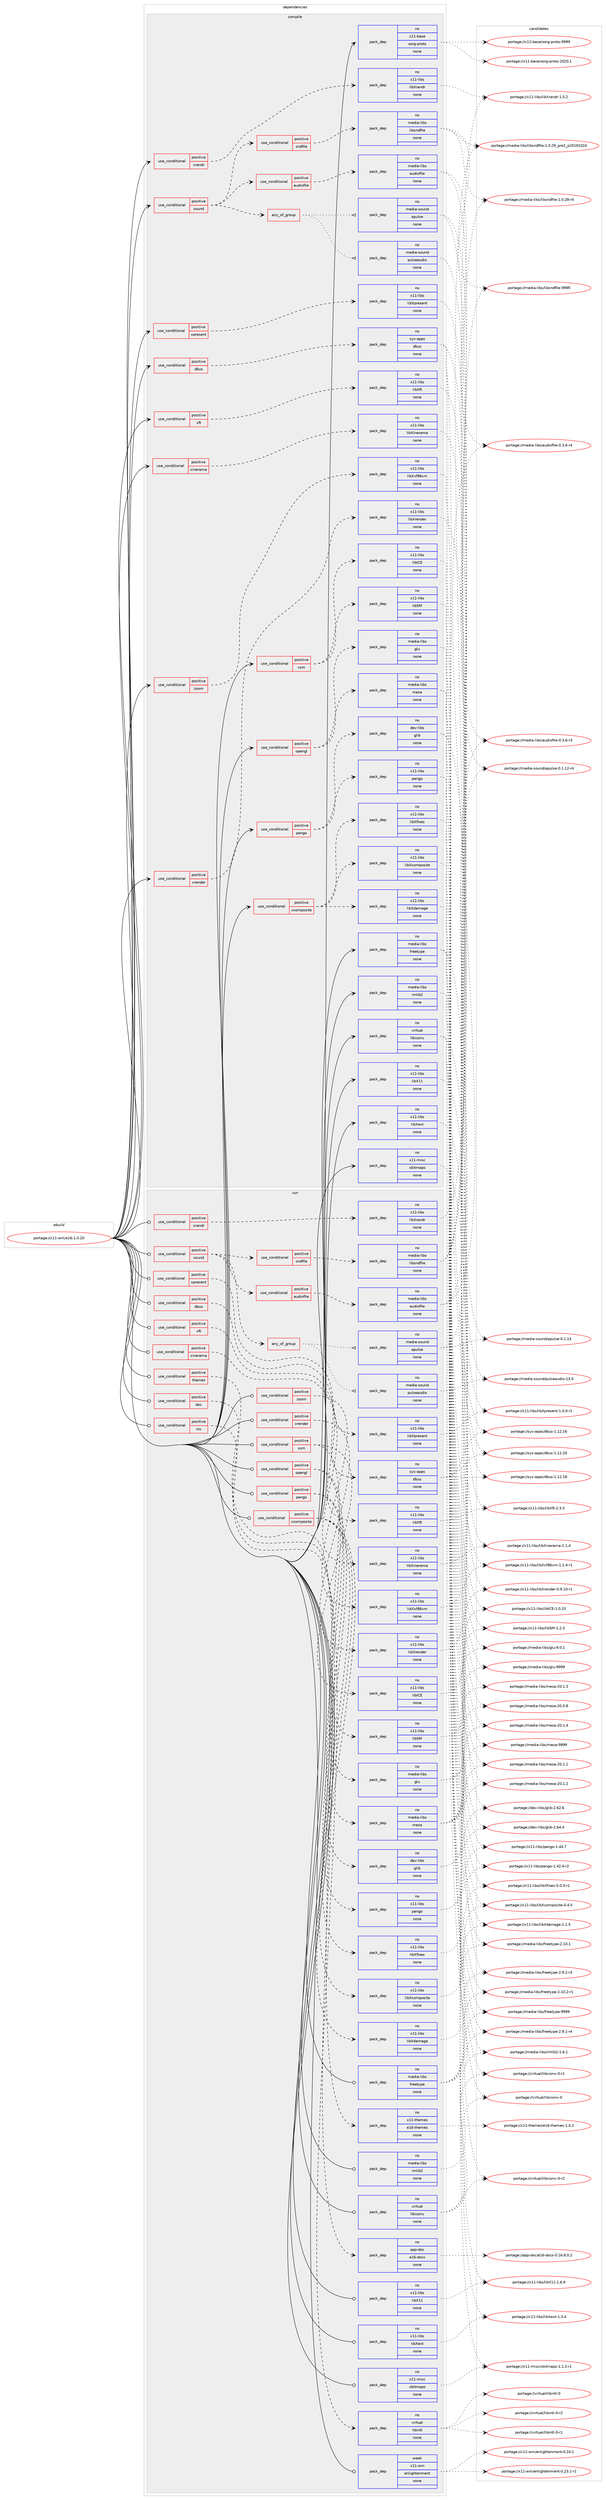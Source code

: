 digraph prolog {

# *************
# Graph options
# *************

newrank=true;
concentrate=true;
compound=true;
graph [rankdir=LR,fontname=Helvetica,fontsize=10,ranksep=1.5];#, ranksep=2.5, nodesep=0.2];
edge  [arrowhead=vee];
node  [fontname=Helvetica,fontsize=10];

# **********
# The ebuild
# **********

subgraph cluster_leftcol {
color=gray;
rank=same;
label=<<i>ebuild</i>>;
id [label="portage://x11-wm/e16-1.0.20", color=red, width=4, href="../x11-wm/e16-1.0.20.svg"];
}

# ****************
# The dependencies
# ****************

subgraph cluster_midcol {
color=gray;
label=<<i>dependencies</i>>;
subgraph cluster_compile {
fillcolor="#eeeeee";
style=filled;
label=<<i>compile</i>>;
subgraph cond61 {
dependency472 [label=<<TABLE BORDER="0" CELLBORDER="1" CELLSPACING="0" CELLPADDING="4"><TR><TD ROWSPAN="3" CELLPADDING="10">use_conditional</TD></TR><TR><TD>positive</TD></TR><TR><TD>dbus</TD></TR></TABLE>>, shape=none, color=red];
subgraph pack410 {
dependency473 [label=<<TABLE BORDER="0" CELLBORDER="1" CELLSPACING="0" CELLPADDING="4" WIDTH="220"><TR><TD ROWSPAN="6" CELLPADDING="30">pack_dep</TD></TR><TR><TD WIDTH="110">no</TD></TR><TR><TD>sys-apps</TD></TR><TR><TD>dbus</TD></TR><TR><TD>none</TD></TR><TR><TD></TD></TR></TABLE>>, shape=none, color=blue];
}
dependency472:e -> dependency473:w [weight=20,style="dashed",arrowhead="vee"];
}
id:e -> dependency472:w [weight=20,style="solid",arrowhead="vee"];
subgraph cond62 {
dependency474 [label=<<TABLE BORDER="0" CELLBORDER="1" CELLSPACING="0" CELLPADDING="4"><TR><TD ROWSPAN="3" CELLPADDING="10">use_conditional</TD></TR><TR><TD>positive</TD></TR><TR><TD>opengl</TD></TR></TABLE>>, shape=none, color=red];
subgraph pack411 {
dependency475 [label=<<TABLE BORDER="0" CELLBORDER="1" CELLSPACING="0" CELLPADDING="4" WIDTH="220"><TR><TD ROWSPAN="6" CELLPADDING="30">pack_dep</TD></TR><TR><TD WIDTH="110">no</TD></TR><TR><TD>media-libs</TD></TR><TR><TD>glu</TD></TR><TR><TD>none</TD></TR><TR><TD></TD></TR></TABLE>>, shape=none, color=blue];
}
dependency474:e -> dependency475:w [weight=20,style="dashed",arrowhead="vee"];
subgraph pack412 {
dependency476 [label=<<TABLE BORDER="0" CELLBORDER="1" CELLSPACING="0" CELLPADDING="4" WIDTH="220"><TR><TD ROWSPAN="6" CELLPADDING="30">pack_dep</TD></TR><TR><TD WIDTH="110">no</TD></TR><TR><TD>media-libs</TD></TR><TR><TD>mesa</TD></TR><TR><TD>none</TD></TR><TR><TD></TD></TR></TABLE>>, shape=none, color=blue];
}
dependency474:e -> dependency476:w [weight=20,style="dashed",arrowhead="vee"];
}
id:e -> dependency474:w [weight=20,style="solid",arrowhead="vee"];
subgraph cond63 {
dependency477 [label=<<TABLE BORDER="0" CELLBORDER="1" CELLSPACING="0" CELLPADDING="4"><TR><TD ROWSPAN="3" CELLPADDING="10">use_conditional</TD></TR><TR><TD>positive</TD></TR><TR><TD>pango</TD></TR></TABLE>>, shape=none, color=red];
subgraph pack413 {
dependency478 [label=<<TABLE BORDER="0" CELLBORDER="1" CELLSPACING="0" CELLPADDING="4" WIDTH="220"><TR><TD ROWSPAN="6" CELLPADDING="30">pack_dep</TD></TR><TR><TD WIDTH="110">no</TD></TR><TR><TD>dev-libs</TD></TR><TR><TD>glib</TD></TR><TR><TD>none</TD></TR><TR><TD></TD></TR></TABLE>>, shape=none, color=blue];
}
dependency477:e -> dependency478:w [weight=20,style="dashed",arrowhead="vee"];
subgraph pack414 {
dependency479 [label=<<TABLE BORDER="0" CELLBORDER="1" CELLSPACING="0" CELLPADDING="4" WIDTH="220"><TR><TD ROWSPAN="6" CELLPADDING="30">pack_dep</TD></TR><TR><TD WIDTH="110">no</TD></TR><TR><TD>x11-libs</TD></TR><TR><TD>pango</TD></TR><TR><TD>none</TD></TR><TR><TD></TD></TR></TABLE>>, shape=none, color=blue];
}
dependency477:e -> dependency479:w [weight=20,style="dashed",arrowhead="vee"];
}
id:e -> dependency477:w [weight=20,style="solid",arrowhead="vee"];
subgraph cond64 {
dependency480 [label=<<TABLE BORDER="0" CELLBORDER="1" CELLSPACING="0" CELLPADDING="4"><TR><TD ROWSPAN="3" CELLPADDING="10">use_conditional</TD></TR><TR><TD>positive</TD></TR><TR><TD>sound</TD></TR></TABLE>>, shape=none, color=red];
subgraph any3 {
dependency481 [label=<<TABLE BORDER="0" CELLBORDER="1" CELLSPACING="0" CELLPADDING="4"><TR><TD CELLPADDING="10">any_of_group</TD></TR></TABLE>>, shape=none, color=red];subgraph pack415 {
dependency482 [label=<<TABLE BORDER="0" CELLBORDER="1" CELLSPACING="0" CELLPADDING="4" WIDTH="220"><TR><TD ROWSPAN="6" CELLPADDING="30">pack_dep</TD></TR><TR><TD WIDTH="110">no</TD></TR><TR><TD>media-sound</TD></TR><TR><TD>apulse</TD></TR><TR><TD>none</TD></TR><TR><TD></TD></TR></TABLE>>, shape=none, color=blue];
}
dependency481:e -> dependency482:w [weight=20,style="dotted",arrowhead="oinv"];
subgraph pack416 {
dependency483 [label=<<TABLE BORDER="0" CELLBORDER="1" CELLSPACING="0" CELLPADDING="4" WIDTH="220"><TR><TD ROWSPAN="6" CELLPADDING="30">pack_dep</TD></TR><TR><TD WIDTH="110">no</TD></TR><TR><TD>media-sound</TD></TR><TR><TD>pulseaudio</TD></TR><TR><TD>none</TD></TR><TR><TD></TD></TR></TABLE>>, shape=none, color=blue];
}
dependency481:e -> dependency483:w [weight=20,style="dotted",arrowhead="oinv"];
}
dependency480:e -> dependency481:w [weight=20,style="dashed",arrowhead="vee"];
subgraph cond65 {
dependency484 [label=<<TABLE BORDER="0" CELLBORDER="1" CELLSPACING="0" CELLPADDING="4"><TR><TD ROWSPAN="3" CELLPADDING="10">use_conditional</TD></TR><TR><TD>positive</TD></TR><TR><TD>sndfile</TD></TR></TABLE>>, shape=none, color=red];
subgraph pack417 {
dependency485 [label=<<TABLE BORDER="0" CELLBORDER="1" CELLSPACING="0" CELLPADDING="4" WIDTH="220"><TR><TD ROWSPAN="6" CELLPADDING="30">pack_dep</TD></TR><TR><TD WIDTH="110">no</TD></TR><TR><TD>media-libs</TD></TR><TR><TD>libsndfile</TD></TR><TR><TD>none</TD></TR><TR><TD></TD></TR></TABLE>>, shape=none, color=blue];
}
dependency484:e -> dependency485:w [weight=20,style="dashed",arrowhead="vee"];
}
dependency480:e -> dependency484:w [weight=20,style="dashed",arrowhead="vee"];
subgraph cond66 {
dependency486 [label=<<TABLE BORDER="0" CELLBORDER="1" CELLSPACING="0" CELLPADDING="4"><TR><TD ROWSPAN="3" CELLPADDING="10">use_conditional</TD></TR><TR><TD>positive</TD></TR><TR><TD>audiofile</TD></TR></TABLE>>, shape=none, color=red];
subgraph pack418 {
dependency487 [label=<<TABLE BORDER="0" CELLBORDER="1" CELLSPACING="0" CELLPADDING="4" WIDTH="220"><TR><TD ROWSPAN="6" CELLPADDING="30">pack_dep</TD></TR><TR><TD WIDTH="110">no</TD></TR><TR><TD>media-libs</TD></TR><TR><TD>audiofile</TD></TR><TR><TD>none</TD></TR><TR><TD></TD></TR></TABLE>>, shape=none, color=blue];
}
dependency486:e -> dependency487:w [weight=20,style="dashed",arrowhead="vee"];
}
dependency480:e -> dependency486:w [weight=20,style="dashed",arrowhead="vee"];
}
id:e -> dependency480:w [weight=20,style="solid",arrowhead="vee"];
subgraph cond67 {
dependency488 [label=<<TABLE BORDER="0" CELLBORDER="1" CELLSPACING="0" CELLPADDING="4"><TR><TD ROWSPAN="3" CELLPADDING="10">use_conditional</TD></TR><TR><TD>positive</TD></TR><TR><TD>xcomposite</TD></TR></TABLE>>, shape=none, color=red];
subgraph pack419 {
dependency489 [label=<<TABLE BORDER="0" CELLBORDER="1" CELLSPACING="0" CELLPADDING="4" WIDTH="220"><TR><TD ROWSPAN="6" CELLPADDING="30">pack_dep</TD></TR><TR><TD WIDTH="110">no</TD></TR><TR><TD>x11-libs</TD></TR><TR><TD>libXcomposite</TD></TR><TR><TD>none</TD></TR><TR><TD></TD></TR></TABLE>>, shape=none, color=blue];
}
dependency488:e -> dependency489:w [weight=20,style="dashed",arrowhead="vee"];
subgraph pack420 {
dependency490 [label=<<TABLE BORDER="0" CELLBORDER="1" CELLSPACING="0" CELLPADDING="4" WIDTH="220"><TR><TD ROWSPAN="6" CELLPADDING="30">pack_dep</TD></TR><TR><TD WIDTH="110">no</TD></TR><TR><TD>x11-libs</TD></TR><TR><TD>libXdamage</TD></TR><TR><TD>none</TD></TR><TR><TD></TD></TR></TABLE>>, shape=none, color=blue];
}
dependency488:e -> dependency490:w [weight=20,style="dashed",arrowhead="vee"];
subgraph pack421 {
dependency491 [label=<<TABLE BORDER="0" CELLBORDER="1" CELLSPACING="0" CELLPADDING="4" WIDTH="220"><TR><TD ROWSPAN="6" CELLPADDING="30">pack_dep</TD></TR><TR><TD WIDTH="110">no</TD></TR><TR><TD>x11-libs</TD></TR><TR><TD>libXfixes</TD></TR><TR><TD>none</TD></TR><TR><TD></TD></TR></TABLE>>, shape=none, color=blue];
}
dependency488:e -> dependency491:w [weight=20,style="dashed",arrowhead="vee"];
}
id:e -> dependency488:w [weight=20,style="solid",arrowhead="vee"];
subgraph cond68 {
dependency492 [label=<<TABLE BORDER="0" CELLBORDER="1" CELLSPACING="0" CELLPADDING="4"><TR><TD ROWSPAN="3" CELLPADDING="10">use_conditional</TD></TR><TR><TD>positive</TD></TR><TR><TD>xft</TD></TR></TABLE>>, shape=none, color=red];
subgraph pack422 {
dependency493 [label=<<TABLE BORDER="0" CELLBORDER="1" CELLSPACING="0" CELLPADDING="4" WIDTH="220"><TR><TD ROWSPAN="6" CELLPADDING="30">pack_dep</TD></TR><TR><TD WIDTH="110">no</TD></TR><TR><TD>x11-libs</TD></TR><TR><TD>libXft</TD></TR><TR><TD>none</TD></TR><TR><TD></TD></TR></TABLE>>, shape=none, color=blue];
}
dependency492:e -> dependency493:w [weight=20,style="dashed",arrowhead="vee"];
}
id:e -> dependency492:w [weight=20,style="solid",arrowhead="vee"];
subgraph cond69 {
dependency494 [label=<<TABLE BORDER="0" CELLBORDER="1" CELLSPACING="0" CELLPADDING="4"><TR><TD ROWSPAN="3" CELLPADDING="10">use_conditional</TD></TR><TR><TD>positive</TD></TR><TR><TD>xinerama</TD></TR></TABLE>>, shape=none, color=red];
subgraph pack423 {
dependency495 [label=<<TABLE BORDER="0" CELLBORDER="1" CELLSPACING="0" CELLPADDING="4" WIDTH="220"><TR><TD ROWSPAN="6" CELLPADDING="30">pack_dep</TD></TR><TR><TD WIDTH="110">no</TD></TR><TR><TD>x11-libs</TD></TR><TR><TD>libXinerama</TD></TR><TR><TD>none</TD></TR><TR><TD></TD></TR></TABLE>>, shape=none, color=blue];
}
dependency494:e -> dependency495:w [weight=20,style="dashed",arrowhead="vee"];
}
id:e -> dependency494:w [weight=20,style="solid",arrowhead="vee"];
subgraph cond70 {
dependency496 [label=<<TABLE BORDER="0" CELLBORDER="1" CELLSPACING="0" CELLPADDING="4"><TR><TD ROWSPAN="3" CELLPADDING="10">use_conditional</TD></TR><TR><TD>positive</TD></TR><TR><TD>xpresent</TD></TR></TABLE>>, shape=none, color=red];
subgraph pack424 {
dependency497 [label=<<TABLE BORDER="0" CELLBORDER="1" CELLSPACING="0" CELLPADDING="4" WIDTH="220"><TR><TD ROWSPAN="6" CELLPADDING="30">pack_dep</TD></TR><TR><TD WIDTH="110">no</TD></TR><TR><TD>x11-libs</TD></TR><TR><TD>libXpresent</TD></TR><TR><TD>none</TD></TR><TR><TD></TD></TR></TABLE>>, shape=none, color=blue];
}
dependency496:e -> dependency497:w [weight=20,style="dashed",arrowhead="vee"];
}
id:e -> dependency496:w [weight=20,style="solid",arrowhead="vee"];
subgraph cond71 {
dependency498 [label=<<TABLE BORDER="0" CELLBORDER="1" CELLSPACING="0" CELLPADDING="4"><TR><TD ROWSPAN="3" CELLPADDING="10">use_conditional</TD></TR><TR><TD>positive</TD></TR><TR><TD>xrandr</TD></TR></TABLE>>, shape=none, color=red];
subgraph pack425 {
dependency499 [label=<<TABLE BORDER="0" CELLBORDER="1" CELLSPACING="0" CELLPADDING="4" WIDTH="220"><TR><TD ROWSPAN="6" CELLPADDING="30">pack_dep</TD></TR><TR><TD WIDTH="110">no</TD></TR><TR><TD>x11-libs</TD></TR><TR><TD>libXrandr</TD></TR><TR><TD>none</TD></TR><TR><TD></TD></TR></TABLE>>, shape=none, color=blue];
}
dependency498:e -> dependency499:w [weight=20,style="dashed",arrowhead="vee"];
}
id:e -> dependency498:w [weight=20,style="solid",arrowhead="vee"];
subgraph cond72 {
dependency500 [label=<<TABLE BORDER="0" CELLBORDER="1" CELLSPACING="0" CELLPADDING="4"><TR><TD ROWSPAN="3" CELLPADDING="10">use_conditional</TD></TR><TR><TD>positive</TD></TR><TR><TD>xrender</TD></TR></TABLE>>, shape=none, color=red];
subgraph pack426 {
dependency501 [label=<<TABLE BORDER="0" CELLBORDER="1" CELLSPACING="0" CELLPADDING="4" WIDTH="220"><TR><TD ROWSPAN="6" CELLPADDING="30">pack_dep</TD></TR><TR><TD WIDTH="110">no</TD></TR><TR><TD>x11-libs</TD></TR><TR><TD>libXrender</TD></TR><TR><TD>none</TD></TR><TR><TD></TD></TR></TABLE>>, shape=none, color=blue];
}
dependency500:e -> dependency501:w [weight=20,style="dashed",arrowhead="vee"];
}
id:e -> dependency500:w [weight=20,style="solid",arrowhead="vee"];
subgraph cond73 {
dependency502 [label=<<TABLE BORDER="0" CELLBORDER="1" CELLSPACING="0" CELLPADDING="4"><TR><TD ROWSPAN="3" CELLPADDING="10">use_conditional</TD></TR><TR><TD>positive</TD></TR><TR><TD>xsm</TD></TR></TABLE>>, shape=none, color=red];
subgraph pack427 {
dependency503 [label=<<TABLE BORDER="0" CELLBORDER="1" CELLSPACING="0" CELLPADDING="4" WIDTH="220"><TR><TD ROWSPAN="6" CELLPADDING="30">pack_dep</TD></TR><TR><TD WIDTH="110">no</TD></TR><TR><TD>x11-libs</TD></TR><TR><TD>libICE</TD></TR><TR><TD>none</TD></TR><TR><TD></TD></TR></TABLE>>, shape=none, color=blue];
}
dependency502:e -> dependency503:w [weight=20,style="dashed",arrowhead="vee"];
subgraph pack428 {
dependency504 [label=<<TABLE BORDER="0" CELLBORDER="1" CELLSPACING="0" CELLPADDING="4" WIDTH="220"><TR><TD ROWSPAN="6" CELLPADDING="30">pack_dep</TD></TR><TR><TD WIDTH="110">no</TD></TR><TR><TD>x11-libs</TD></TR><TR><TD>libSM</TD></TR><TR><TD>none</TD></TR><TR><TD></TD></TR></TABLE>>, shape=none, color=blue];
}
dependency502:e -> dependency504:w [weight=20,style="dashed",arrowhead="vee"];
}
id:e -> dependency502:w [weight=20,style="solid",arrowhead="vee"];
subgraph cond74 {
dependency505 [label=<<TABLE BORDER="0" CELLBORDER="1" CELLSPACING="0" CELLPADDING="4"><TR><TD ROWSPAN="3" CELLPADDING="10">use_conditional</TD></TR><TR><TD>positive</TD></TR><TR><TD>zoom</TD></TR></TABLE>>, shape=none, color=red];
subgraph pack429 {
dependency506 [label=<<TABLE BORDER="0" CELLBORDER="1" CELLSPACING="0" CELLPADDING="4" WIDTH="220"><TR><TD ROWSPAN="6" CELLPADDING="30">pack_dep</TD></TR><TR><TD WIDTH="110">no</TD></TR><TR><TD>x11-libs</TD></TR><TR><TD>libXxf86vm</TD></TR><TR><TD>none</TD></TR><TR><TD></TD></TR></TABLE>>, shape=none, color=blue];
}
dependency505:e -> dependency506:w [weight=20,style="dashed",arrowhead="vee"];
}
id:e -> dependency505:w [weight=20,style="solid",arrowhead="vee"];
subgraph pack430 {
dependency507 [label=<<TABLE BORDER="0" CELLBORDER="1" CELLSPACING="0" CELLPADDING="4" WIDTH="220"><TR><TD ROWSPAN="6" CELLPADDING="30">pack_dep</TD></TR><TR><TD WIDTH="110">no</TD></TR><TR><TD>media-libs</TD></TR><TR><TD>freetype</TD></TR><TR><TD>none</TD></TR><TR><TD></TD></TR></TABLE>>, shape=none, color=blue];
}
id:e -> dependency507:w [weight=20,style="solid",arrowhead="vee"];
subgraph pack431 {
dependency508 [label=<<TABLE BORDER="0" CELLBORDER="1" CELLSPACING="0" CELLPADDING="4" WIDTH="220"><TR><TD ROWSPAN="6" CELLPADDING="30">pack_dep</TD></TR><TR><TD WIDTH="110">no</TD></TR><TR><TD>media-libs</TD></TR><TR><TD>imlib2</TD></TR><TR><TD>none</TD></TR><TR><TD></TD></TR></TABLE>>, shape=none, color=blue];
}
id:e -> dependency508:w [weight=20,style="solid",arrowhead="vee"];
subgraph pack432 {
dependency509 [label=<<TABLE BORDER="0" CELLBORDER="1" CELLSPACING="0" CELLPADDING="4" WIDTH="220"><TR><TD ROWSPAN="6" CELLPADDING="30">pack_dep</TD></TR><TR><TD WIDTH="110">no</TD></TR><TR><TD>virtual</TD></TR><TR><TD>libiconv</TD></TR><TR><TD>none</TD></TR><TR><TD></TD></TR></TABLE>>, shape=none, color=blue];
}
id:e -> dependency509:w [weight=20,style="solid",arrowhead="vee"];
subgraph pack433 {
dependency510 [label=<<TABLE BORDER="0" CELLBORDER="1" CELLSPACING="0" CELLPADDING="4" WIDTH="220"><TR><TD ROWSPAN="6" CELLPADDING="30">pack_dep</TD></TR><TR><TD WIDTH="110">no</TD></TR><TR><TD>x11-base</TD></TR><TR><TD>xorg-proto</TD></TR><TR><TD>none</TD></TR><TR><TD></TD></TR></TABLE>>, shape=none, color=blue];
}
id:e -> dependency510:w [weight=20,style="solid",arrowhead="vee"];
subgraph pack434 {
dependency511 [label=<<TABLE BORDER="0" CELLBORDER="1" CELLSPACING="0" CELLPADDING="4" WIDTH="220"><TR><TD ROWSPAN="6" CELLPADDING="30">pack_dep</TD></TR><TR><TD WIDTH="110">no</TD></TR><TR><TD>x11-libs</TD></TR><TR><TD>libX11</TD></TR><TR><TD>none</TD></TR><TR><TD></TD></TR></TABLE>>, shape=none, color=blue];
}
id:e -> dependency511:w [weight=20,style="solid",arrowhead="vee"];
subgraph pack435 {
dependency512 [label=<<TABLE BORDER="0" CELLBORDER="1" CELLSPACING="0" CELLPADDING="4" WIDTH="220"><TR><TD ROWSPAN="6" CELLPADDING="30">pack_dep</TD></TR><TR><TD WIDTH="110">no</TD></TR><TR><TD>x11-libs</TD></TR><TR><TD>libXext</TD></TR><TR><TD>none</TD></TR><TR><TD></TD></TR></TABLE>>, shape=none, color=blue];
}
id:e -> dependency512:w [weight=20,style="solid",arrowhead="vee"];
subgraph pack436 {
dependency513 [label=<<TABLE BORDER="0" CELLBORDER="1" CELLSPACING="0" CELLPADDING="4" WIDTH="220"><TR><TD ROWSPAN="6" CELLPADDING="30">pack_dep</TD></TR><TR><TD WIDTH="110">no</TD></TR><TR><TD>x11-misc</TD></TR><TR><TD>xbitmaps</TD></TR><TR><TD>none</TD></TR><TR><TD></TD></TR></TABLE>>, shape=none, color=blue];
}
id:e -> dependency513:w [weight=20,style="solid",arrowhead="vee"];
}
subgraph cluster_compileandrun {
fillcolor="#eeeeee";
style=filled;
label=<<i>compile and run</i>>;
}
subgraph cluster_run {
fillcolor="#eeeeee";
style=filled;
label=<<i>run</i>>;
subgraph cond75 {
dependency514 [label=<<TABLE BORDER="0" CELLBORDER="1" CELLSPACING="0" CELLPADDING="4"><TR><TD ROWSPAN="3" CELLPADDING="10">use_conditional</TD></TR><TR><TD>positive</TD></TR><TR><TD>dbus</TD></TR></TABLE>>, shape=none, color=red];
subgraph pack437 {
dependency515 [label=<<TABLE BORDER="0" CELLBORDER="1" CELLSPACING="0" CELLPADDING="4" WIDTH="220"><TR><TD ROWSPAN="6" CELLPADDING="30">pack_dep</TD></TR><TR><TD WIDTH="110">no</TD></TR><TR><TD>sys-apps</TD></TR><TR><TD>dbus</TD></TR><TR><TD>none</TD></TR><TR><TD></TD></TR></TABLE>>, shape=none, color=blue];
}
dependency514:e -> dependency515:w [weight=20,style="dashed",arrowhead="vee"];
}
id:e -> dependency514:w [weight=20,style="solid",arrowhead="odot"];
subgraph cond76 {
dependency516 [label=<<TABLE BORDER="0" CELLBORDER="1" CELLSPACING="0" CELLPADDING="4"><TR><TD ROWSPAN="3" CELLPADDING="10">use_conditional</TD></TR><TR><TD>positive</TD></TR><TR><TD>doc</TD></TR></TABLE>>, shape=none, color=red];
subgraph pack438 {
dependency517 [label=<<TABLE BORDER="0" CELLBORDER="1" CELLSPACING="0" CELLPADDING="4" WIDTH="220"><TR><TD ROWSPAN="6" CELLPADDING="30">pack_dep</TD></TR><TR><TD WIDTH="110">no</TD></TR><TR><TD>app-doc</TD></TR><TR><TD>e16-docs</TD></TR><TR><TD>none</TD></TR><TR><TD></TD></TR></TABLE>>, shape=none, color=blue];
}
dependency516:e -> dependency517:w [weight=20,style="dashed",arrowhead="vee"];
}
id:e -> dependency516:w [weight=20,style="solid",arrowhead="odot"];
subgraph cond77 {
dependency518 [label=<<TABLE BORDER="0" CELLBORDER="1" CELLSPACING="0" CELLPADDING="4"><TR><TD ROWSPAN="3" CELLPADDING="10">use_conditional</TD></TR><TR><TD>positive</TD></TR><TR><TD>nls</TD></TR></TABLE>>, shape=none, color=red];
subgraph pack439 {
dependency519 [label=<<TABLE BORDER="0" CELLBORDER="1" CELLSPACING="0" CELLPADDING="4" WIDTH="220"><TR><TD ROWSPAN="6" CELLPADDING="30">pack_dep</TD></TR><TR><TD WIDTH="110">no</TD></TR><TR><TD>virtual</TD></TR><TR><TD>libintl</TD></TR><TR><TD>none</TD></TR><TR><TD></TD></TR></TABLE>>, shape=none, color=blue];
}
dependency518:e -> dependency519:w [weight=20,style="dashed",arrowhead="vee"];
}
id:e -> dependency518:w [weight=20,style="solid",arrowhead="odot"];
subgraph cond78 {
dependency520 [label=<<TABLE BORDER="0" CELLBORDER="1" CELLSPACING="0" CELLPADDING="4"><TR><TD ROWSPAN="3" CELLPADDING="10">use_conditional</TD></TR><TR><TD>positive</TD></TR><TR><TD>opengl</TD></TR></TABLE>>, shape=none, color=red];
subgraph pack440 {
dependency521 [label=<<TABLE BORDER="0" CELLBORDER="1" CELLSPACING="0" CELLPADDING="4" WIDTH="220"><TR><TD ROWSPAN="6" CELLPADDING="30">pack_dep</TD></TR><TR><TD WIDTH="110">no</TD></TR><TR><TD>media-libs</TD></TR><TR><TD>glu</TD></TR><TR><TD>none</TD></TR><TR><TD></TD></TR></TABLE>>, shape=none, color=blue];
}
dependency520:e -> dependency521:w [weight=20,style="dashed",arrowhead="vee"];
subgraph pack441 {
dependency522 [label=<<TABLE BORDER="0" CELLBORDER="1" CELLSPACING="0" CELLPADDING="4" WIDTH="220"><TR><TD ROWSPAN="6" CELLPADDING="30">pack_dep</TD></TR><TR><TD WIDTH="110">no</TD></TR><TR><TD>media-libs</TD></TR><TR><TD>mesa</TD></TR><TR><TD>none</TD></TR><TR><TD></TD></TR></TABLE>>, shape=none, color=blue];
}
dependency520:e -> dependency522:w [weight=20,style="dashed",arrowhead="vee"];
}
id:e -> dependency520:w [weight=20,style="solid",arrowhead="odot"];
subgraph cond79 {
dependency523 [label=<<TABLE BORDER="0" CELLBORDER="1" CELLSPACING="0" CELLPADDING="4"><TR><TD ROWSPAN="3" CELLPADDING="10">use_conditional</TD></TR><TR><TD>positive</TD></TR><TR><TD>pango</TD></TR></TABLE>>, shape=none, color=red];
subgraph pack442 {
dependency524 [label=<<TABLE BORDER="0" CELLBORDER="1" CELLSPACING="0" CELLPADDING="4" WIDTH="220"><TR><TD ROWSPAN="6" CELLPADDING="30">pack_dep</TD></TR><TR><TD WIDTH="110">no</TD></TR><TR><TD>dev-libs</TD></TR><TR><TD>glib</TD></TR><TR><TD>none</TD></TR><TR><TD></TD></TR></TABLE>>, shape=none, color=blue];
}
dependency523:e -> dependency524:w [weight=20,style="dashed",arrowhead="vee"];
subgraph pack443 {
dependency525 [label=<<TABLE BORDER="0" CELLBORDER="1" CELLSPACING="0" CELLPADDING="4" WIDTH="220"><TR><TD ROWSPAN="6" CELLPADDING="30">pack_dep</TD></TR><TR><TD WIDTH="110">no</TD></TR><TR><TD>x11-libs</TD></TR><TR><TD>pango</TD></TR><TR><TD>none</TD></TR><TR><TD></TD></TR></TABLE>>, shape=none, color=blue];
}
dependency523:e -> dependency525:w [weight=20,style="dashed",arrowhead="vee"];
}
id:e -> dependency523:w [weight=20,style="solid",arrowhead="odot"];
subgraph cond80 {
dependency526 [label=<<TABLE BORDER="0" CELLBORDER="1" CELLSPACING="0" CELLPADDING="4"><TR><TD ROWSPAN="3" CELLPADDING="10">use_conditional</TD></TR><TR><TD>positive</TD></TR><TR><TD>sound</TD></TR></TABLE>>, shape=none, color=red];
subgraph any4 {
dependency527 [label=<<TABLE BORDER="0" CELLBORDER="1" CELLSPACING="0" CELLPADDING="4"><TR><TD CELLPADDING="10">any_of_group</TD></TR></TABLE>>, shape=none, color=red];subgraph pack444 {
dependency528 [label=<<TABLE BORDER="0" CELLBORDER="1" CELLSPACING="0" CELLPADDING="4" WIDTH="220"><TR><TD ROWSPAN="6" CELLPADDING="30">pack_dep</TD></TR><TR><TD WIDTH="110">no</TD></TR><TR><TD>media-sound</TD></TR><TR><TD>apulse</TD></TR><TR><TD>none</TD></TR><TR><TD></TD></TR></TABLE>>, shape=none, color=blue];
}
dependency527:e -> dependency528:w [weight=20,style="dotted",arrowhead="oinv"];
subgraph pack445 {
dependency529 [label=<<TABLE BORDER="0" CELLBORDER="1" CELLSPACING="0" CELLPADDING="4" WIDTH="220"><TR><TD ROWSPAN="6" CELLPADDING="30">pack_dep</TD></TR><TR><TD WIDTH="110">no</TD></TR><TR><TD>media-sound</TD></TR><TR><TD>pulseaudio</TD></TR><TR><TD>none</TD></TR><TR><TD></TD></TR></TABLE>>, shape=none, color=blue];
}
dependency527:e -> dependency529:w [weight=20,style="dotted",arrowhead="oinv"];
}
dependency526:e -> dependency527:w [weight=20,style="dashed",arrowhead="vee"];
subgraph cond81 {
dependency530 [label=<<TABLE BORDER="0" CELLBORDER="1" CELLSPACING="0" CELLPADDING="4"><TR><TD ROWSPAN="3" CELLPADDING="10">use_conditional</TD></TR><TR><TD>positive</TD></TR><TR><TD>sndfile</TD></TR></TABLE>>, shape=none, color=red];
subgraph pack446 {
dependency531 [label=<<TABLE BORDER="0" CELLBORDER="1" CELLSPACING="0" CELLPADDING="4" WIDTH="220"><TR><TD ROWSPAN="6" CELLPADDING="30">pack_dep</TD></TR><TR><TD WIDTH="110">no</TD></TR><TR><TD>media-libs</TD></TR><TR><TD>libsndfile</TD></TR><TR><TD>none</TD></TR><TR><TD></TD></TR></TABLE>>, shape=none, color=blue];
}
dependency530:e -> dependency531:w [weight=20,style="dashed",arrowhead="vee"];
}
dependency526:e -> dependency530:w [weight=20,style="dashed",arrowhead="vee"];
subgraph cond82 {
dependency532 [label=<<TABLE BORDER="0" CELLBORDER="1" CELLSPACING="0" CELLPADDING="4"><TR><TD ROWSPAN="3" CELLPADDING="10">use_conditional</TD></TR><TR><TD>positive</TD></TR><TR><TD>audiofile</TD></TR></TABLE>>, shape=none, color=red];
subgraph pack447 {
dependency533 [label=<<TABLE BORDER="0" CELLBORDER="1" CELLSPACING="0" CELLPADDING="4" WIDTH="220"><TR><TD ROWSPAN="6" CELLPADDING="30">pack_dep</TD></TR><TR><TD WIDTH="110">no</TD></TR><TR><TD>media-libs</TD></TR><TR><TD>audiofile</TD></TR><TR><TD>none</TD></TR><TR><TD></TD></TR></TABLE>>, shape=none, color=blue];
}
dependency532:e -> dependency533:w [weight=20,style="dashed",arrowhead="vee"];
}
dependency526:e -> dependency532:w [weight=20,style="dashed",arrowhead="vee"];
}
id:e -> dependency526:w [weight=20,style="solid",arrowhead="odot"];
subgraph cond83 {
dependency534 [label=<<TABLE BORDER="0" CELLBORDER="1" CELLSPACING="0" CELLPADDING="4"><TR><TD ROWSPAN="3" CELLPADDING="10">use_conditional</TD></TR><TR><TD>positive</TD></TR><TR><TD>themes</TD></TR></TABLE>>, shape=none, color=red];
subgraph pack448 {
dependency535 [label=<<TABLE BORDER="0" CELLBORDER="1" CELLSPACING="0" CELLPADDING="4" WIDTH="220"><TR><TD ROWSPAN="6" CELLPADDING="30">pack_dep</TD></TR><TR><TD WIDTH="110">no</TD></TR><TR><TD>x11-themes</TD></TR><TR><TD>e16-themes</TD></TR><TR><TD>none</TD></TR><TR><TD></TD></TR></TABLE>>, shape=none, color=blue];
}
dependency534:e -> dependency535:w [weight=20,style="dashed",arrowhead="vee"];
}
id:e -> dependency534:w [weight=20,style="solid",arrowhead="odot"];
subgraph cond84 {
dependency536 [label=<<TABLE BORDER="0" CELLBORDER="1" CELLSPACING="0" CELLPADDING="4"><TR><TD ROWSPAN="3" CELLPADDING="10">use_conditional</TD></TR><TR><TD>positive</TD></TR><TR><TD>xcomposite</TD></TR></TABLE>>, shape=none, color=red];
subgraph pack449 {
dependency537 [label=<<TABLE BORDER="0" CELLBORDER="1" CELLSPACING="0" CELLPADDING="4" WIDTH="220"><TR><TD ROWSPAN="6" CELLPADDING="30">pack_dep</TD></TR><TR><TD WIDTH="110">no</TD></TR><TR><TD>x11-libs</TD></TR><TR><TD>libXcomposite</TD></TR><TR><TD>none</TD></TR><TR><TD></TD></TR></TABLE>>, shape=none, color=blue];
}
dependency536:e -> dependency537:w [weight=20,style="dashed",arrowhead="vee"];
subgraph pack450 {
dependency538 [label=<<TABLE BORDER="0" CELLBORDER="1" CELLSPACING="0" CELLPADDING="4" WIDTH="220"><TR><TD ROWSPAN="6" CELLPADDING="30">pack_dep</TD></TR><TR><TD WIDTH="110">no</TD></TR><TR><TD>x11-libs</TD></TR><TR><TD>libXdamage</TD></TR><TR><TD>none</TD></TR><TR><TD></TD></TR></TABLE>>, shape=none, color=blue];
}
dependency536:e -> dependency538:w [weight=20,style="dashed",arrowhead="vee"];
subgraph pack451 {
dependency539 [label=<<TABLE BORDER="0" CELLBORDER="1" CELLSPACING="0" CELLPADDING="4" WIDTH="220"><TR><TD ROWSPAN="6" CELLPADDING="30">pack_dep</TD></TR><TR><TD WIDTH="110">no</TD></TR><TR><TD>x11-libs</TD></TR><TR><TD>libXfixes</TD></TR><TR><TD>none</TD></TR><TR><TD></TD></TR></TABLE>>, shape=none, color=blue];
}
dependency536:e -> dependency539:w [weight=20,style="dashed",arrowhead="vee"];
}
id:e -> dependency536:w [weight=20,style="solid",arrowhead="odot"];
subgraph cond85 {
dependency540 [label=<<TABLE BORDER="0" CELLBORDER="1" CELLSPACING="0" CELLPADDING="4"><TR><TD ROWSPAN="3" CELLPADDING="10">use_conditional</TD></TR><TR><TD>positive</TD></TR><TR><TD>xft</TD></TR></TABLE>>, shape=none, color=red];
subgraph pack452 {
dependency541 [label=<<TABLE BORDER="0" CELLBORDER="1" CELLSPACING="0" CELLPADDING="4" WIDTH="220"><TR><TD ROWSPAN="6" CELLPADDING="30">pack_dep</TD></TR><TR><TD WIDTH="110">no</TD></TR><TR><TD>x11-libs</TD></TR><TR><TD>libXft</TD></TR><TR><TD>none</TD></TR><TR><TD></TD></TR></TABLE>>, shape=none, color=blue];
}
dependency540:e -> dependency541:w [weight=20,style="dashed",arrowhead="vee"];
}
id:e -> dependency540:w [weight=20,style="solid",arrowhead="odot"];
subgraph cond86 {
dependency542 [label=<<TABLE BORDER="0" CELLBORDER="1" CELLSPACING="0" CELLPADDING="4"><TR><TD ROWSPAN="3" CELLPADDING="10">use_conditional</TD></TR><TR><TD>positive</TD></TR><TR><TD>xinerama</TD></TR></TABLE>>, shape=none, color=red];
subgraph pack453 {
dependency543 [label=<<TABLE BORDER="0" CELLBORDER="1" CELLSPACING="0" CELLPADDING="4" WIDTH="220"><TR><TD ROWSPAN="6" CELLPADDING="30">pack_dep</TD></TR><TR><TD WIDTH="110">no</TD></TR><TR><TD>x11-libs</TD></TR><TR><TD>libXinerama</TD></TR><TR><TD>none</TD></TR><TR><TD></TD></TR></TABLE>>, shape=none, color=blue];
}
dependency542:e -> dependency543:w [weight=20,style="dashed",arrowhead="vee"];
}
id:e -> dependency542:w [weight=20,style="solid",arrowhead="odot"];
subgraph cond87 {
dependency544 [label=<<TABLE BORDER="0" CELLBORDER="1" CELLSPACING="0" CELLPADDING="4"><TR><TD ROWSPAN="3" CELLPADDING="10">use_conditional</TD></TR><TR><TD>positive</TD></TR><TR><TD>xpresent</TD></TR></TABLE>>, shape=none, color=red];
subgraph pack454 {
dependency545 [label=<<TABLE BORDER="0" CELLBORDER="1" CELLSPACING="0" CELLPADDING="4" WIDTH="220"><TR><TD ROWSPAN="6" CELLPADDING="30">pack_dep</TD></TR><TR><TD WIDTH="110">no</TD></TR><TR><TD>x11-libs</TD></TR><TR><TD>libXpresent</TD></TR><TR><TD>none</TD></TR><TR><TD></TD></TR></TABLE>>, shape=none, color=blue];
}
dependency544:e -> dependency545:w [weight=20,style="dashed",arrowhead="vee"];
}
id:e -> dependency544:w [weight=20,style="solid",arrowhead="odot"];
subgraph cond88 {
dependency546 [label=<<TABLE BORDER="0" CELLBORDER="1" CELLSPACING="0" CELLPADDING="4"><TR><TD ROWSPAN="3" CELLPADDING="10">use_conditional</TD></TR><TR><TD>positive</TD></TR><TR><TD>xrandr</TD></TR></TABLE>>, shape=none, color=red];
subgraph pack455 {
dependency547 [label=<<TABLE BORDER="0" CELLBORDER="1" CELLSPACING="0" CELLPADDING="4" WIDTH="220"><TR><TD ROWSPAN="6" CELLPADDING="30">pack_dep</TD></TR><TR><TD WIDTH="110">no</TD></TR><TR><TD>x11-libs</TD></TR><TR><TD>libXrandr</TD></TR><TR><TD>none</TD></TR><TR><TD></TD></TR></TABLE>>, shape=none, color=blue];
}
dependency546:e -> dependency547:w [weight=20,style="dashed",arrowhead="vee"];
}
id:e -> dependency546:w [weight=20,style="solid",arrowhead="odot"];
subgraph cond89 {
dependency548 [label=<<TABLE BORDER="0" CELLBORDER="1" CELLSPACING="0" CELLPADDING="4"><TR><TD ROWSPAN="3" CELLPADDING="10">use_conditional</TD></TR><TR><TD>positive</TD></TR><TR><TD>xrender</TD></TR></TABLE>>, shape=none, color=red];
subgraph pack456 {
dependency549 [label=<<TABLE BORDER="0" CELLBORDER="1" CELLSPACING="0" CELLPADDING="4" WIDTH="220"><TR><TD ROWSPAN="6" CELLPADDING="30">pack_dep</TD></TR><TR><TD WIDTH="110">no</TD></TR><TR><TD>x11-libs</TD></TR><TR><TD>libXrender</TD></TR><TR><TD>none</TD></TR><TR><TD></TD></TR></TABLE>>, shape=none, color=blue];
}
dependency548:e -> dependency549:w [weight=20,style="dashed",arrowhead="vee"];
}
id:e -> dependency548:w [weight=20,style="solid",arrowhead="odot"];
subgraph cond90 {
dependency550 [label=<<TABLE BORDER="0" CELLBORDER="1" CELLSPACING="0" CELLPADDING="4"><TR><TD ROWSPAN="3" CELLPADDING="10">use_conditional</TD></TR><TR><TD>positive</TD></TR><TR><TD>xsm</TD></TR></TABLE>>, shape=none, color=red];
subgraph pack457 {
dependency551 [label=<<TABLE BORDER="0" CELLBORDER="1" CELLSPACING="0" CELLPADDING="4" WIDTH="220"><TR><TD ROWSPAN="6" CELLPADDING="30">pack_dep</TD></TR><TR><TD WIDTH="110">no</TD></TR><TR><TD>x11-libs</TD></TR><TR><TD>libICE</TD></TR><TR><TD>none</TD></TR><TR><TD></TD></TR></TABLE>>, shape=none, color=blue];
}
dependency550:e -> dependency551:w [weight=20,style="dashed",arrowhead="vee"];
subgraph pack458 {
dependency552 [label=<<TABLE BORDER="0" CELLBORDER="1" CELLSPACING="0" CELLPADDING="4" WIDTH="220"><TR><TD ROWSPAN="6" CELLPADDING="30">pack_dep</TD></TR><TR><TD WIDTH="110">no</TD></TR><TR><TD>x11-libs</TD></TR><TR><TD>libSM</TD></TR><TR><TD>none</TD></TR><TR><TD></TD></TR></TABLE>>, shape=none, color=blue];
}
dependency550:e -> dependency552:w [weight=20,style="dashed",arrowhead="vee"];
}
id:e -> dependency550:w [weight=20,style="solid",arrowhead="odot"];
subgraph cond91 {
dependency553 [label=<<TABLE BORDER="0" CELLBORDER="1" CELLSPACING="0" CELLPADDING="4"><TR><TD ROWSPAN="3" CELLPADDING="10">use_conditional</TD></TR><TR><TD>positive</TD></TR><TR><TD>zoom</TD></TR></TABLE>>, shape=none, color=red];
subgraph pack459 {
dependency554 [label=<<TABLE BORDER="0" CELLBORDER="1" CELLSPACING="0" CELLPADDING="4" WIDTH="220"><TR><TD ROWSPAN="6" CELLPADDING="30">pack_dep</TD></TR><TR><TD WIDTH="110">no</TD></TR><TR><TD>x11-libs</TD></TR><TR><TD>libXxf86vm</TD></TR><TR><TD>none</TD></TR><TR><TD></TD></TR></TABLE>>, shape=none, color=blue];
}
dependency553:e -> dependency554:w [weight=20,style="dashed",arrowhead="vee"];
}
id:e -> dependency553:w [weight=20,style="solid",arrowhead="odot"];
subgraph pack460 {
dependency555 [label=<<TABLE BORDER="0" CELLBORDER="1" CELLSPACING="0" CELLPADDING="4" WIDTH="220"><TR><TD ROWSPAN="6" CELLPADDING="30">pack_dep</TD></TR><TR><TD WIDTH="110">no</TD></TR><TR><TD>media-libs</TD></TR><TR><TD>freetype</TD></TR><TR><TD>none</TD></TR><TR><TD></TD></TR></TABLE>>, shape=none, color=blue];
}
id:e -> dependency555:w [weight=20,style="solid",arrowhead="odot"];
subgraph pack461 {
dependency556 [label=<<TABLE BORDER="0" CELLBORDER="1" CELLSPACING="0" CELLPADDING="4" WIDTH="220"><TR><TD ROWSPAN="6" CELLPADDING="30">pack_dep</TD></TR><TR><TD WIDTH="110">no</TD></TR><TR><TD>media-libs</TD></TR><TR><TD>imlib2</TD></TR><TR><TD>none</TD></TR><TR><TD></TD></TR></TABLE>>, shape=none, color=blue];
}
id:e -> dependency556:w [weight=20,style="solid",arrowhead="odot"];
subgraph pack462 {
dependency557 [label=<<TABLE BORDER="0" CELLBORDER="1" CELLSPACING="0" CELLPADDING="4" WIDTH="220"><TR><TD ROWSPAN="6" CELLPADDING="30">pack_dep</TD></TR><TR><TD WIDTH="110">no</TD></TR><TR><TD>virtual</TD></TR><TR><TD>libiconv</TD></TR><TR><TD>none</TD></TR><TR><TD></TD></TR></TABLE>>, shape=none, color=blue];
}
id:e -> dependency557:w [weight=20,style="solid",arrowhead="odot"];
subgraph pack463 {
dependency558 [label=<<TABLE BORDER="0" CELLBORDER="1" CELLSPACING="0" CELLPADDING="4" WIDTH="220"><TR><TD ROWSPAN="6" CELLPADDING="30">pack_dep</TD></TR><TR><TD WIDTH="110">no</TD></TR><TR><TD>x11-libs</TD></TR><TR><TD>libX11</TD></TR><TR><TD>none</TD></TR><TR><TD></TD></TR></TABLE>>, shape=none, color=blue];
}
id:e -> dependency558:w [weight=20,style="solid",arrowhead="odot"];
subgraph pack464 {
dependency559 [label=<<TABLE BORDER="0" CELLBORDER="1" CELLSPACING="0" CELLPADDING="4" WIDTH="220"><TR><TD ROWSPAN="6" CELLPADDING="30">pack_dep</TD></TR><TR><TD WIDTH="110">no</TD></TR><TR><TD>x11-libs</TD></TR><TR><TD>libXext</TD></TR><TR><TD>none</TD></TR><TR><TD></TD></TR></TABLE>>, shape=none, color=blue];
}
id:e -> dependency559:w [weight=20,style="solid",arrowhead="odot"];
subgraph pack465 {
dependency560 [label=<<TABLE BORDER="0" CELLBORDER="1" CELLSPACING="0" CELLPADDING="4" WIDTH="220"><TR><TD ROWSPAN="6" CELLPADDING="30">pack_dep</TD></TR><TR><TD WIDTH="110">no</TD></TR><TR><TD>x11-misc</TD></TR><TR><TD>xbitmaps</TD></TR><TR><TD>none</TD></TR><TR><TD></TD></TR></TABLE>>, shape=none, color=blue];
}
id:e -> dependency560:w [weight=20,style="solid",arrowhead="odot"];
subgraph pack466 {
dependency561 [label=<<TABLE BORDER="0" CELLBORDER="1" CELLSPACING="0" CELLPADDING="4" WIDTH="220"><TR><TD ROWSPAN="6" CELLPADDING="30">pack_dep</TD></TR><TR><TD WIDTH="110">weak</TD></TR><TR><TD>x11-wm</TD></TR><TR><TD>enlightenment</TD></TR><TR><TD>none</TD></TR><TR><TD></TD></TR></TABLE>>, shape=none, color=blue];
}
id:e -> dependency561:w [weight=20,style="solid",arrowhead="odot"];
}
}

# **************
# The candidates
# **************

subgraph cluster_choices {
rank=same;
color=gray;
label=<<i>candidates</i>>;

subgraph choice410 {
color=black;
nodesep=1;
choice115121115459711211211547100981171154549464950465048 [label="portage://sys-apps/dbus-1.12.20", color=red, width=4,href="../sys-apps/dbus-1.12.20.svg"];
choice115121115459711211211547100981171154549464950464956 [label="portage://sys-apps/dbus-1.12.18", color=red, width=4,href="../sys-apps/dbus-1.12.18.svg"];
choice115121115459711211211547100981171154549464950464954 [label="portage://sys-apps/dbus-1.12.16", color=red, width=4,href="../sys-apps/dbus-1.12.16.svg"];
dependency473:e -> choice115121115459711211211547100981171154549464950465048:w [style=dotted,weight="100"];
dependency473:e -> choice115121115459711211211547100981171154549464950464956:w [style=dotted,weight="100"];
dependency473:e -> choice115121115459711211211547100981171154549464950464954:w [style=dotted,weight="100"];
}
subgraph choice411 {
color=black;
nodesep=1;
choice109101100105974510810598115471031081174557575757 [label="portage://media-libs/glu-9999", color=red, width=4,href="../media-libs/glu-9999.svg"];
choice10910110010597451081059811547103108117455746484649 [label="portage://media-libs/glu-9.0.1", color=red, width=4,href="../media-libs/glu-9.0.1.svg"];
dependency475:e -> choice109101100105974510810598115471031081174557575757:w [style=dotted,weight="100"];
dependency475:e -> choice10910110010597451081059811547103108117455746484649:w [style=dotted,weight="100"];
}
subgraph choice412 {
color=black;
nodesep=1;
choice10910110010597451081059811547109101115974557575757 [label="portage://media-libs/mesa-9999", color=red, width=4,href="../media-libs/mesa-9999.svg"];
choice109101100105974510810598115471091011159745504846494652 [label="portage://media-libs/mesa-20.1.4", color=red, width=4,href="../media-libs/mesa-20.1.4.svg"];
choice109101100105974510810598115471091011159745504846494651 [label="portage://media-libs/mesa-20.1.3", color=red, width=4,href="../media-libs/mesa-20.1.3.svg"];
choice109101100105974510810598115471091011159745504846494650 [label="portage://media-libs/mesa-20.1.2", color=red, width=4,href="../media-libs/mesa-20.1.2.svg"];
choice109101100105974510810598115471091011159745504846494649 [label="portage://media-libs/mesa-20.1.1", color=red, width=4,href="../media-libs/mesa-20.1.1.svg"];
choice109101100105974510810598115471091011159745504846484656 [label="portage://media-libs/mesa-20.0.8", color=red, width=4,href="../media-libs/mesa-20.0.8.svg"];
dependency476:e -> choice10910110010597451081059811547109101115974557575757:w [style=dotted,weight="100"];
dependency476:e -> choice109101100105974510810598115471091011159745504846494652:w [style=dotted,weight="100"];
dependency476:e -> choice109101100105974510810598115471091011159745504846494651:w [style=dotted,weight="100"];
dependency476:e -> choice109101100105974510810598115471091011159745504846494650:w [style=dotted,weight="100"];
dependency476:e -> choice109101100105974510810598115471091011159745504846494649:w [style=dotted,weight="100"];
dependency476:e -> choice109101100105974510810598115471091011159745504846484656:w [style=dotted,weight="100"];
}
subgraph choice413 {
color=black;
nodesep=1;
choice1001011184510810598115471031081059845504654524652 [label="portage://dev-libs/glib-2.64.4", color=red, width=4,href="../dev-libs/glib-2.64.4.svg"];
choice1001011184510810598115471031081059845504654504654 [label="portage://dev-libs/glib-2.62.6", color=red, width=4,href="../dev-libs/glib-2.62.6.svg"];
dependency478:e -> choice1001011184510810598115471031081059845504654524652:w [style=dotted,weight="100"];
dependency478:e -> choice1001011184510810598115471031081059845504654504654:w [style=dotted,weight="100"];
}
subgraph choice414 {
color=black;
nodesep=1;
choice12049494510810598115471129711010311145494652524655 [label="portage://x11-libs/pango-1.44.7", color=red, width=4,href="../x11-libs/pango-1.44.7.svg"];
choice120494945108105981154711297110103111454946525046524511450 [label="portage://x11-libs/pango-1.42.4-r2", color=red, width=4,href="../x11-libs/pango-1.42.4-r2.svg"];
dependency479:e -> choice12049494510810598115471129711010311145494652524655:w [style=dotted,weight="100"];
dependency479:e -> choice120494945108105981154711297110103111454946525046524511450:w [style=dotted,weight="100"];
}
subgraph choice415 {
color=black;
nodesep=1;
choice1091011001059745115111117110100479711211710811510145484649464951 [label="portage://media-sound/apulse-0.1.13", color=red, width=4,href="../media-sound/apulse-0.1.13.svg"];
choice10910110010597451151111171101004797112117108115101454846494649504511452 [label="portage://media-sound/apulse-0.1.12-r4", color=red, width=4,href="../media-sound/apulse-0.1.12-r4.svg"];
dependency482:e -> choice1091011001059745115111117110100479711211710811510145484649464951:w [style=dotted,weight="100"];
dependency482:e -> choice10910110010597451151111171101004797112117108115101454846494649504511452:w [style=dotted,weight="100"];
}
subgraph choice416 {
color=black;
nodesep=1;
choice109101100105974511511111711010047112117108115101971171001051114549514648 [label="portage://media-sound/pulseaudio-13.0", color=red, width=4,href="../media-sound/pulseaudio-13.0.svg"];
dependency483:e -> choice109101100105974511511111711010047112117108115101971171001051114549514648:w [style=dotted,weight="100"];
}
subgraph choice417 {
color=black;
nodesep=1;
choice10910110010597451081059811547108105981151101001021051081014557575757 [label="portage://media-libs/libsndfile-9999", color=red, width=4,href="../media-libs/libsndfile-9999.svg"];
choice1091011001059745108105981154710810598115110100102105108101454946484650579511211410150951125048495749485052 [label="portage://media-libs/libsndfile-1.0.29_pre2_p20191024", color=red, width=4,href="../media-libs/libsndfile-1.0.29_pre2_p20191024.svg"];
choice1091011001059745108105981154710810598115110100102105108101454946484650564511452 [label="portage://media-libs/libsndfile-1.0.28-r4", color=red, width=4,href="../media-libs/libsndfile-1.0.28-r4.svg"];
dependency485:e -> choice10910110010597451081059811547108105981151101001021051081014557575757:w [style=dotted,weight="100"];
dependency485:e -> choice1091011001059745108105981154710810598115110100102105108101454946484650579511211410150951125048495749485052:w [style=dotted,weight="100"];
dependency485:e -> choice1091011001059745108105981154710810598115110100102105108101454946484650564511452:w [style=dotted,weight="100"];
}
subgraph choice418 {
color=black;
nodesep=1;
choice10910110010597451081059811547971171001051111021051081014548465146544511452 [label="portage://media-libs/audiofile-0.3.6-r4", color=red, width=4,href="../media-libs/audiofile-0.3.6-r4.svg"];
choice10910110010597451081059811547971171001051111021051081014548465146544511451 [label="portage://media-libs/audiofile-0.3.6-r3", color=red, width=4,href="../media-libs/audiofile-0.3.6-r3.svg"];
dependency487:e -> choice10910110010597451081059811547971171001051111021051081014548465146544511452:w [style=dotted,weight="100"];
dependency487:e -> choice10910110010597451081059811547971171001051111021051081014548465146544511451:w [style=dotted,weight="100"];
}
subgraph choice419 {
color=black;
nodesep=1;
choice1204949451081059811547108105988899111109112111115105116101454846524653 [label="portage://x11-libs/libXcomposite-0.4.5", color=red, width=4,href="../x11-libs/libXcomposite-0.4.5.svg"];
dependency489:e -> choice1204949451081059811547108105988899111109112111115105116101454846524653:w [style=dotted,weight="100"];
}
subgraph choice420 {
color=black;
nodesep=1;
choice120494945108105981154710810598881009710997103101454946494653 [label="portage://x11-libs/libXdamage-1.1.5", color=red, width=4,href="../x11-libs/libXdamage-1.1.5.svg"];
dependency490:e -> choice120494945108105981154710810598881009710997103101454946494653:w [style=dotted,weight="100"];
}
subgraph choice421 {
color=black;
nodesep=1;
choice120494945108105981154710810598881021051201011154553464846514511449 [label="portage://x11-libs/libXfixes-5.0.3-r1", color=red, width=4,href="../x11-libs/libXfixes-5.0.3-r1.svg"];
dependency491:e -> choice120494945108105981154710810598881021051201011154553464846514511449:w [style=dotted,weight="100"];
}
subgraph choice422 {
color=black;
nodesep=1;
choice12049494510810598115471081059888102116455046514651 [label="portage://x11-libs/libXft-2.3.3", color=red, width=4,href="../x11-libs/libXft-2.3.3.svg"];
dependency493:e -> choice12049494510810598115471081059888102116455046514651:w [style=dotted,weight="100"];
}
subgraph choice423 {
color=black;
nodesep=1;
choice120494945108105981154710810598881051101011149710997454946494652 [label="portage://x11-libs/libXinerama-1.1.4", color=red, width=4,href="../x11-libs/libXinerama-1.1.4.svg"];
dependency495:e -> choice120494945108105981154710810598881051101011149710997454946494652:w [style=dotted,weight="100"];
}
subgraph choice424 {
color=black;
nodesep=1;
choice120494945108105981154710810598881121141011151011101164549464846484511449 [label="portage://x11-libs/libXpresent-1.0.0-r1", color=red, width=4,href="../x11-libs/libXpresent-1.0.0-r1.svg"];
dependency497:e -> choice120494945108105981154710810598881121141011151011101164549464846484511449:w [style=dotted,weight="100"];
}
subgraph choice425 {
color=black;
nodesep=1;
choice1204949451081059811547108105988811497110100114454946534650 [label="portage://x11-libs/libXrandr-1.5.2", color=red, width=4,href="../x11-libs/libXrandr-1.5.2.svg"];
dependency499:e -> choice1204949451081059811547108105988811497110100114454946534650:w [style=dotted,weight="100"];
}
subgraph choice426 {
color=black;
nodesep=1;
choice12049494510810598115471081059888114101110100101114454846574649484511449 [label="portage://x11-libs/libXrender-0.9.10-r1", color=red, width=4,href="../x11-libs/libXrender-0.9.10-r1.svg"];
dependency501:e -> choice12049494510810598115471081059888114101110100101114454846574649484511449:w [style=dotted,weight="100"];
}
subgraph choice427 {
color=black;
nodesep=1;
choice12049494510810598115471081059873676945494648464948 [label="portage://x11-libs/libICE-1.0.10", color=red, width=4,href="../x11-libs/libICE-1.0.10.svg"];
dependency503:e -> choice12049494510810598115471081059873676945494648464948:w [style=dotted,weight="100"];
}
subgraph choice428 {
color=black;
nodesep=1;
choice1204949451081059811547108105988377454946504651 [label="portage://x11-libs/libSM-1.2.3", color=red, width=4,href="../x11-libs/libSM-1.2.3.svg"];
dependency504:e -> choice1204949451081059811547108105988377454946504651:w [style=dotted,weight="100"];
}
subgraph choice429 {
color=black;
nodesep=1;
choice1204949451081059811547108105988812010256541181094549464946524511449 [label="portage://x11-libs/libXxf86vm-1.1.4-r1", color=red, width=4,href="../x11-libs/libXxf86vm-1.1.4-r1.svg"];
dependency506:e -> choice1204949451081059811547108105988812010256541181094549464946524511449:w [style=dotted,weight="100"];
}
subgraph choice430 {
color=black;
nodesep=1;
choice109101100105974510810598115471021141011011161211121014557575757 [label="portage://media-libs/freetype-9999", color=red, width=4,href="../media-libs/freetype-9999.svg"];
choice109101100105974510810598115471021141011011161211121014550465746494511452 [label="portage://media-libs/freetype-2.9.1-r4", color=red, width=4,href="../media-libs/freetype-2.9.1-r4.svg"];
choice109101100105974510810598115471021141011011161211121014550465746494511451 [label="portage://media-libs/freetype-2.9.1-r3", color=red, width=4,href="../media-libs/freetype-2.9.1-r3.svg"];
choice10910110010597451081059811547102114101101116121112101455046494846504511449 [label="portage://media-libs/freetype-2.10.2-r1", color=red, width=4,href="../media-libs/freetype-2.10.2-r1.svg"];
choice1091011001059745108105981154710211410110111612111210145504649484649 [label="portage://media-libs/freetype-2.10.1", color=red, width=4,href="../media-libs/freetype-2.10.1.svg"];
dependency507:e -> choice109101100105974510810598115471021141011011161211121014557575757:w [style=dotted,weight="100"];
dependency507:e -> choice109101100105974510810598115471021141011011161211121014550465746494511452:w [style=dotted,weight="100"];
dependency507:e -> choice109101100105974510810598115471021141011011161211121014550465746494511451:w [style=dotted,weight="100"];
dependency507:e -> choice10910110010597451081059811547102114101101116121112101455046494846504511449:w [style=dotted,weight="100"];
dependency507:e -> choice1091011001059745108105981154710211410110111612111210145504649484649:w [style=dotted,weight="100"];
}
subgraph choice431 {
color=black;
nodesep=1;
choice109101100105974510810598115471051091081059850454946544649 [label="portage://media-libs/imlib2-1.6.1", color=red, width=4,href="../media-libs/imlib2-1.6.1.svg"];
dependency508:e -> choice109101100105974510810598115471051091081059850454946544649:w [style=dotted,weight="100"];
}
subgraph choice432 {
color=black;
nodesep=1;
choice1181051141161179710847108105981059911111011845484511450 [label="portage://virtual/libiconv-0-r2", color=red, width=4,href="../virtual/libiconv-0-r2.svg"];
choice1181051141161179710847108105981059911111011845484511449 [label="portage://virtual/libiconv-0-r1", color=red, width=4,href="../virtual/libiconv-0-r1.svg"];
choice118105114116117971084710810598105991111101184548 [label="portage://virtual/libiconv-0", color=red, width=4,href="../virtual/libiconv-0.svg"];
dependency509:e -> choice1181051141161179710847108105981059911111011845484511450:w [style=dotted,weight="100"];
dependency509:e -> choice1181051141161179710847108105981059911111011845484511449:w [style=dotted,weight="100"];
dependency509:e -> choice118105114116117971084710810598105991111101184548:w [style=dotted,weight="100"];
}
subgraph choice433 {
color=black;
nodesep=1;
choice120494945989711510147120111114103451121141111161114557575757 [label="portage://x11-base/xorg-proto-9999", color=red, width=4,href="../x11-base/xorg-proto-9999.svg"];
choice1204949459897115101471201111141034511211411111611145504850484649 [label="portage://x11-base/xorg-proto-2020.1", color=red, width=4,href="../x11-base/xorg-proto-2020.1.svg"];
dependency510:e -> choice120494945989711510147120111114103451121141111161114557575757:w [style=dotted,weight="100"];
dependency510:e -> choice1204949459897115101471201111141034511211411111611145504850484649:w [style=dotted,weight="100"];
}
subgraph choice434 {
color=black;
nodesep=1;
choice120494945108105981154710810598884949454946544657 [label="portage://x11-libs/libX11-1.6.9", color=red, width=4,href="../x11-libs/libX11-1.6.9.svg"];
dependency511:e -> choice120494945108105981154710810598884949454946544657:w [style=dotted,weight="100"];
}
subgraph choice435 {
color=black;
nodesep=1;
choice12049494510810598115471081059888101120116454946514652 [label="portage://x11-libs/libXext-1.3.4", color=red, width=4,href="../x11-libs/libXext-1.3.4.svg"];
dependency512:e -> choice12049494510810598115471081059888101120116454946514652:w [style=dotted,weight="100"];
}
subgraph choice436 {
color=black;
nodesep=1;
choice120494945109105115994712098105116109971121154549464946504511449 [label="portage://x11-misc/xbitmaps-1.1.2-r1", color=red, width=4,href="../x11-misc/xbitmaps-1.1.2-r1.svg"];
dependency513:e -> choice120494945109105115994712098105116109971121154549464946504511449:w [style=dotted,weight="100"];
}
subgraph choice437 {
color=black;
nodesep=1;
choice115121115459711211211547100981171154549464950465048 [label="portage://sys-apps/dbus-1.12.20", color=red, width=4,href="../sys-apps/dbus-1.12.20.svg"];
choice115121115459711211211547100981171154549464950464956 [label="portage://sys-apps/dbus-1.12.18", color=red, width=4,href="../sys-apps/dbus-1.12.18.svg"];
choice115121115459711211211547100981171154549464950464954 [label="portage://sys-apps/dbus-1.12.16", color=red, width=4,href="../sys-apps/dbus-1.12.16.svg"];
dependency515:e -> choice115121115459711211211547100981171154549464950465048:w [style=dotted,weight="100"];
dependency515:e -> choice115121115459711211211547100981171154549464950464956:w [style=dotted,weight="100"];
dependency515:e -> choice115121115459711211211547100981171154549464950464954:w [style=dotted,weight="100"];
}
subgraph choice438 {
color=black;
nodesep=1;
choice97112112451001119947101495445100111991154548464954465646484650 [label="portage://app-doc/e16-docs-0.16.8.0.2", color=red, width=4,href="../app-doc/e16-docs-0.16.8.0.2.svg"];
dependency517:e -> choice97112112451001119947101495445100111991154548464954465646484650:w [style=dotted,weight="100"];
}
subgraph choice439 {
color=black;
nodesep=1;
choice11810511411611797108471081059810511011610845484511450 [label="portage://virtual/libintl-0-r2", color=red, width=4,href="../virtual/libintl-0-r2.svg"];
choice11810511411611797108471081059810511011610845484511449 [label="portage://virtual/libintl-0-r1", color=red, width=4,href="../virtual/libintl-0-r1.svg"];
choice1181051141161179710847108105981051101161084548 [label="portage://virtual/libintl-0", color=red, width=4,href="../virtual/libintl-0.svg"];
dependency519:e -> choice11810511411611797108471081059810511011610845484511450:w [style=dotted,weight="100"];
dependency519:e -> choice11810511411611797108471081059810511011610845484511449:w [style=dotted,weight="100"];
dependency519:e -> choice1181051141161179710847108105981051101161084548:w [style=dotted,weight="100"];
}
subgraph choice440 {
color=black;
nodesep=1;
choice109101100105974510810598115471031081174557575757 [label="portage://media-libs/glu-9999", color=red, width=4,href="../media-libs/glu-9999.svg"];
choice10910110010597451081059811547103108117455746484649 [label="portage://media-libs/glu-9.0.1", color=red, width=4,href="../media-libs/glu-9.0.1.svg"];
dependency521:e -> choice109101100105974510810598115471031081174557575757:w [style=dotted,weight="100"];
dependency521:e -> choice10910110010597451081059811547103108117455746484649:w [style=dotted,weight="100"];
}
subgraph choice441 {
color=black;
nodesep=1;
choice10910110010597451081059811547109101115974557575757 [label="portage://media-libs/mesa-9999", color=red, width=4,href="../media-libs/mesa-9999.svg"];
choice109101100105974510810598115471091011159745504846494652 [label="portage://media-libs/mesa-20.1.4", color=red, width=4,href="../media-libs/mesa-20.1.4.svg"];
choice109101100105974510810598115471091011159745504846494651 [label="portage://media-libs/mesa-20.1.3", color=red, width=4,href="../media-libs/mesa-20.1.3.svg"];
choice109101100105974510810598115471091011159745504846494650 [label="portage://media-libs/mesa-20.1.2", color=red, width=4,href="../media-libs/mesa-20.1.2.svg"];
choice109101100105974510810598115471091011159745504846494649 [label="portage://media-libs/mesa-20.1.1", color=red, width=4,href="../media-libs/mesa-20.1.1.svg"];
choice109101100105974510810598115471091011159745504846484656 [label="portage://media-libs/mesa-20.0.8", color=red, width=4,href="../media-libs/mesa-20.0.8.svg"];
dependency522:e -> choice10910110010597451081059811547109101115974557575757:w [style=dotted,weight="100"];
dependency522:e -> choice109101100105974510810598115471091011159745504846494652:w [style=dotted,weight="100"];
dependency522:e -> choice109101100105974510810598115471091011159745504846494651:w [style=dotted,weight="100"];
dependency522:e -> choice109101100105974510810598115471091011159745504846494650:w [style=dotted,weight="100"];
dependency522:e -> choice109101100105974510810598115471091011159745504846494649:w [style=dotted,weight="100"];
dependency522:e -> choice109101100105974510810598115471091011159745504846484656:w [style=dotted,weight="100"];
}
subgraph choice442 {
color=black;
nodesep=1;
choice1001011184510810598115471031081059845504654524652 [label="portage://dev-libs/glib-2.64.4", color=red, width=4,href="../dev-libs/glib-2.64.4.svg"];
choice1001011184510810598115471031081059845504654504654 [label="portage://dev-libs/glib-2.62.6", color=red, width=4,href="../dev-libs/glib-2.62.6.svg"];
dependency524:e -> choice1001011184510810598115471031081059845504654524652:w [style=dotted,weight="100"];
dependency524:e -> choice1001011184510810598115471031081059845504654504654:w [style=dotted,weight="100"];
}
subgraph choice443 {
color=black;
nodesep=1;
choice12049494510810598115471129711010311145494652524655 [label="portage://x11-libs/pango-1.44.7", color=red, width=4,href="../x11-libs/pango-1.44.7.svg"];
choice120494945108105981154711297110103111454946525046524511450 [label="portage://x11-libs/pango-1.42.4-r2", color=red, width=4,href="../x11-libs/pango-1.42.4-r2.svg"];
dependency525:e -> choice12049494510810598115471129711010311145494652524655:w [style=dotted,weight="100"];
dependency525:e -> choice120494945108105981154711297110103111454946525046524511450:w [style=dotted,weight="100"];
}
subgraph choice444 {
color=black;
nodesep=1;
choice1091011001059745115111117110100479711211710811510145484649464951 [label="portage://media-sound/apulse-0.1.13", color=red, width=4,href="../media-sound/apulse-0.1.13.svg"];
choice10910110010597451151111171101004797112117108115101454846494649504511452 [label="portage://media-sound/apulse-0.1.12-r4", color=red, width=4,href="../media-sound/apulse-0.1.12-r4.svg"];
dependency528:e -> choice1091011001059745115111117110100479711211710811510145484649464951:w [style=dotted,weight="100"];
dependency528:e -> choice10910110010597451151111171101004797112117108115101454846494649504511452:w [style=dotted,weight="100"];
}
subgraph choice445 {
color=black;
nodesep=1;
choice109101100105974511511111711010047112117108115101971171001051114549514648 [label="portage://media-sound/pulseaudio-13.0", color=red, width=4,href="../media-sound/pulseaudio-13.0.svg"];
dependency529:e -> choice109101100105974511511111711010047112117108115101971171001051114549514648:w [style=dotted,weight="100"];
}
subgraph choice446 {
color=black;
nodesep=1;
choice10910110010597451081059811547108105981151101001021051081014557575757 [label="portage://media-libs/libsndfile-9999", color=red, width=4,href="../media-libs/libsndfile-9999.svg"];
choice1091011001059745108105981154710810598115110100102105108101454946484650579511211410150951125048495749485052 [label="portage://media-libs/libsndfile-1.0.29_pre2_p20191024", color=red, width=4,href="../media-libs/libsndfile-1.0.29_pre2_p20191024.svg"];
choice1091011001059745108105981154710810598115110100102105108101454946484650564511452 [label="portage://media-libs/libsndfile-1.0.28-r4", color=red, width=4,href="../media-libs/libsndfile-1.0.28-r4.svg"];
dependency531:e -> choice10910110010597451081059811547108105981151101001021051081014557575757:w [style=dotted,weight="100"];
dependency531:e -> choice1091011001059745108105981154710810598115110100102105108101454946484650579511211410150951125048495749485052:w [style=dotted,weight="100"];
dependency531:e -> choice1091011001059745108105981154710810598115110100102105108101454946484650564511452:w [style=dotted,weight="100"];
}
subgraph choice447 {
color=black;
nodesep=1;
choice10910110010597451081059811547971171001051111021051081014548465146544511452 [label="portage://media-libs/audiofile-0.3.6-r4", color=red, width=4,href="../media-libs/audiofile-0.3.6-r4.svg"];
choice10910110010597451081059811547971171001051111021051081014548465146544511451 [label="portage://media-libs/audiofile-0.3.6-r3", color=red, width=4,href="../media-libs/audiofile-0.3.6-r3.svg"];
dependency533:e -> choice10910110010597451081059811547971171001051111021051081014548465146544511452:w [style=dotted,weight="100"];
dependency533:e -> choice10910110010597451081059811547971171001051111021051081014548465146544511451:w [style=dotted,weight="100"];
}
subgraph choice448 {
color=black;
nodesep=1;
choice12049494511610410110910111547101495445116104101109101115454946484650 [label="portage://x11-themes/e16-themes-1.0.2", color=red, width=4,href="../x11-themes/e16-themes-1.0.2.svg"];
dependency535:e -> choice12049494511610410110910111547101495445116104101109101115454946484650:w [style=dotted,weight="100"];
}
subgraph choice449 {
color=black;
nodesep=1;
choice1204949451081059811547108105988899111109112111115105116101454846524653 [label="portage://x11-libs/libXcomposite-0.4.5", color=red, width=4,href="../x11-libs/libXcomposite-0.4.5.svg"];
dependency537:e -> choice1204949451081059811547108105988899111109112111115105116101454846524653:w [style=dotted,weight="100"];
}
subgraph choice450 {
color=black;
nodesep=1;
choice120494945108105981154710810598881009710997103101454946494653 [label="portage://x11-libs/libXdamage-1.1.5", color=red, width=4,href="../x11-libs/libXdamage-1.1.5.svg"];
dependency538:e -> choice120494945108105981154710810598881009710997103101454946494653:w [style=dotted,weight="100"];
}
subgraph choice451 {
color=black;
nodesep=1;
choice120494945108105981154710810598881021051201011154553464846514511449 [label="portage://x11-libs/libXfixes-5.0.3-r1", color=red, width=4,href="../x11-libs/libXfixes-5.0.3-r1.svg"];
dependency539:e -> choice120494945108105981154710810598881021051201011154553464846514511449:w [style=dotted,weight="100"];
}
subgraph choice452 {
color=black;
nodesep=1;
choice12049494510810598115471081059888102116455046514651 [label="portage://x11-libs/libXft-2.3.3", color=red, width=4,href="../x11-libs/libXft-2.3.3.svg"];
dependency541:e -> choice12049494510810598115471081059888102116455046514651:w [style=dotted,weight="100"];
}
subgraph choice453 {
color=black;
nodesep=1;
choice120494945108105981154710810598881051101011149710997454946494652 [label="portage://x11-libs/libXinerama-1.1.4", color=red, width=4,href="../x11-libs/libXinerama-1.1.4.svg"];
dependency543:e -> choice120494945108105981154710810598881051101011149710997454946494652:w [style=dotted,weight="100"];
}
subgraph choice454 {
color=black;
nodesep=1;
choice120494945108105981154710810598881121141011151011101164549464846484511449 [label="portage://x11-libs/libXpresent-1.0.0-r1", color=red, width=4,href="../x11-libs/libXpresent-1.0.0-r1.svg"];
dependency545:e -> choice120494945108105981154710810598881121141011151011101164549464846484511449:w [style=dotted,weight="100"];
}
subgraph choice455 {
color=black;
nodesep=1;
choice1204949451081059811547108105988811497110100114454946534650 [label="portage://x11-libs/libXrandr-1.5.2", color=red, width=4,href="../x11-libs/libXrandr-1.5.2.svg"];
dependency547:e -> choice1204949451081059811547108105988811497110100114454946534650:w [style=dotted,weight="100"];
}
subgraph choice456 {
color=black;
nodesep=1;
choice12049494510810598115471081059888114101110100101114454846574649484511449 [label="portage://x11-libs/libXrender-0.9.10-r1", color=red, width=4,href="../x11-libs/libXrender-0.9.10-r1.svg"];
dependency549:e -> choice12049494510810598115471081059888114101110100101114454846574649484511449:w [style=dotted,weight="100"];
}
subgraph choice457 {
color=black;
nodesep=1;
choice12049494510810598115471081059873676945494648464948 [label="portage://x11-libs/libICE-1.0.10", color=red, width=4,href="../x11-libs/libICE-1.0.10.svg"];
dependency551:e -> choice12049494510810598115471081059873676945494648464948:w [style=dotted,weight="100"];
}
subgraph choice458 {
color=black;
nodesep=1;
choice1204949451081059811547108105988377454946504651 [label="portage://x11-libs/libSM-1.2.3", color=red, width=4,href="../x11-libs/libSM-1.2.3.svg"];
dependency552:e -> choice1204949451081059811547108105988377454946504651:w [style=dotted,weight="100"];
}
subgraph choice459 {
color=black;
nodesep=1;
choice1204949451081059811547108105988812010256541181094549464946524511449 [label="portage://x11-libs/libXxf86vm-1.1.4-r1", color=red, width=4,href="../x11-libs/libXxf86vm-1.1.4-r1.svg"];
dependency554:e -> choice1204949451081059811547108105988812010256541181094549464946524511449:w [style=dotted,weight="100"];
}
subgraph choice460 {
color=black;
nodesep=1;
choice109101100105974510810598115471021141011011161211121014557575757 [label="portage://media-libs/freetype-9999", color=red, width=4,href="../media-libs/freetype-9999.svg"];
choice109101100105974510810598115471021141011011161211121014550465746494511452 [label="portage://media-libs/freetype-2.9.1-r4", color=red, width=4,href="../media-libs/freetype-2.9.1-r4.svg"];
choice109101100105974510810598115471021141011011161211121014550465746494511451 [label="portage://media-libs/freetype-2.9.1-r3", color=red, width=4,href="../media-libs/freetype-2.9.1-r3.svg"];
choice10910110010597451081059811547102114101101116121112101455046494846504511449 [label="portage://media-libs/freetype-2.10.2-r1", color=red, width=4,href="../media-libs/freetype-2.10.2-r1.svg"];
choice1091011001059745108105981154710211410110111612111210145504649484649 [label="portage://media-libs/freetype-2.10.1", color=red, width=4,href="../media-libs/freetype-2.10.1.svg"];
dependency555:e -> choice109101100105974510810598115471021141011011161211121014557575757:w [style=dotted,weight="100"];
dependency555:e -> choice109101100105974510810598115471021141011011161211121014550465746494511452:w [style=dotted,weight="100"];
dependency555:e -> choice109101100105974510810598115471021141011011161211121014550465746494511451:w [style=dotted,weight="100"];
dependency555:e -> choice10910110010597451081059811547102114101101116121112101455046494846504511449:w [style=dotted,weight="100"];
dependency555:e -> choice1091011001059745108105981154710211410110111612111210145504649484649:w [style=dotted,weight="100"];
}
subgraph choice461 {
color=black;
nodesep=1;
choice109101100105974510810598115471051091081059850454946544649 [label="portage://media-libs/imlib2-1.6.1", color=red, width=4,href="../media-libs/imlib2-1.6.1.svg"];
dependency556:e -> choice109101100105974510810598115471051091081059850454946544649:w [style=dotted,weight="100"];
}
subgraph choice462 {
color=black;
nodesep=1;
choice1181051141161179710847108105981059911111011845484511450 [label="portage://virtual/libiconv-0-r2", color=red, width=4,href="../virtual/libiconv-0-r2.svg"];
choice1181051141161179710847108105981059911111011845484511449 [label="portage://virtual/libiconv-0-r1", color=red, width=4,href="../virtual/libiconv-0-r1.svg"];
choice118105114116117971084710810598105991111101184548 [label="portage://virtual/libiconv-0", color=red, width=4,href="../virtual/libiconv-0.svg"];
dependency557:e -> choice1181051141161179710847108105981059911111011845484511450:w [style=dotted,weight="100"];
dependency557:e -> choice1181051141161179710847108105981059911111011845484511449:w [style=dotted,weight="100"];
dependency557:e -> choice118105114116117971084710810598105991111101184548:w [style=dotted,weight="100"];
}
subgraph choice463 {
color=black;
nodesep=1;
choice120494945108105981154710810598884949454946544657 [label="portage://x11-libs/libX11-1.6.9", color=red, width=4,href="../x11-libs/libX11-1.6.9.svg"];
dependency558:e -> choice120494945108105981154710810598884949454946544657:w [style=dotted,weight="100"];
}
subgraph choice464 {
color=black;
nodesep=1;
choice12049494510810598115471081059888101120116454946514652 [label="portage://x11-libs/libXext-1.3.4", color=red, width=4,href="../x11-libs/libXext-1.3.4.svg"];
dependency559:e -> choice12049494510810598115471081059888101120116454946514652:w [style=dotted,weight="100"];
}
subgraph choice465 {
color=black;
nodesep=1;
choice120494945109105115994712098105116109971121154549464946504511449 [label="portage://x11-misc/xbitmaps-1.1.2-r1", color=red, width=4,href="../x11-misc/xbitmaps-1.1.2-r1.svg"];
dependency560:e -> choice120494945109105115994712098105116109971121154549464946504511449:w [style=dotted,weight="100"];
}
subgraph choice466 {
color=black;
nodesep=1;
choice1204949451191094710111010810510310411610111010910111011645484650524649 [label="portage://x11-wm/enlightenment-0.24.1", color=red, width=4,href="../x11-wm/enlightenment-0.24.1.svg"];
choice12049494511910947101110108105103104116101110109101110116454846505146494511449 [label="portage://x11-wm/enlightenment-0.23.1-r1", color=red, width=4,href="../x11-wm/enlightenment-0.23.1-r1.svg"];
dependency561:e -> choice1204949451191094710111010810510310411610111010910111011645484650524649:w [style=dotted,weight="100"];
dependency561:e -> choice12049494511910947101110108105103104116101110109101110116454846505146494511449:w [style=dotted,weight="100"];
}
}

}
